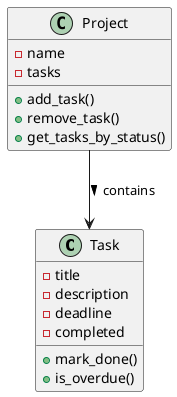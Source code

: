 
@startuml
class Task {
  - title
  - description
  - deadline
  - completed
  + mark_done()
  + is_overdue()
}
class Project {
  - name
  - tasks
  + add_task()
  + remove_task()
  + get_tasks_by_status()
}
Project --> Task : contains >
@enduml
